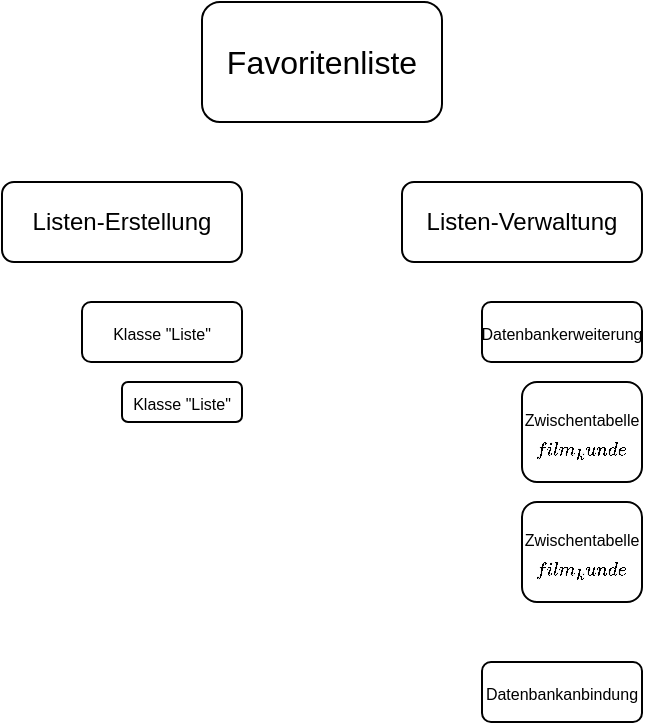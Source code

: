 <mxfile>
    <diagram id="lZoz5U1LaBPLiwKmBDIt" name="Page-1">
        <mxGraphModel dx="965" dy="542" grid="1" gridSize="10" guides="1" tooltips="1" connect="1" arrows="1" fold="1" page="1" pageScale="1" pageWidth="3300" pageHeight="2339" math="0" shadow="0">
            <root>
                <mxCell id="0"/>
                <mxCell id="1" parent="0"/>
                <mxCell id="2" value="&lt;font style=&quot;font-size: 16px;&quot;&gt;Favoritenliste&lt;/font&gt;" style="rounded=1;whiteSpace=wrap;html=1;" vertex="1" parent="1">
                    <mxGeometry x="940" y="210" width="120" height="60" as="geometry"/>
                </mxCell>
                <mxCell id="3" value="Listen-Verwaltung" style="rounded=1;whiteSpace=wrap;html=1;" vertex="1" parent="1">
                    <mxGeometry x="1040" y="300" width="120" height="40" as="geometry"/>
                </mxCell>
                <mxCell id="4" value="Listen-Erstellung" style="rounded=1;whiteSpace=wrap;html=1;" vertex="1" parent="1">
                    <mxGeometry x="840" y="300" width="120" height="40" as="geometry"/>
                </mxCell>
                <mxCell id="5" value="&lt;font style=&quot;font-size: 8px;&quot;&gt;Datenbankerweiterung&lt;/font&gt;" style="rounded=1;whiteSpace=wrap;html=1;" vertex="1" parent="1">
                    <mxGeometry x="1080" y="360" width="80" height="30" as="geometry"/>
                </mxCell>
                <mxCell id="6" value="&lt;font style=&quot;font-size: 8px;&quot;&gt;Klasse &quot;Liste&quot;&lt;/font&gt;" style="rounded=1;whiteSpace=wrap;html=1;" vertex="1" parent="1">
                    <mxGeometry x="880" y="360" width="80" height="30" as="geometry"/>
                </mxCell>
                <mxCell id="7" value="&lt;font style=&quot;font-size: 8px;&quot;&gt;Datenbankanbindung&lt;/font&gt;" style="rounded=1;whiteSpace=wrap;html=1;" vertex="1" parent="1">
                    <mxGeometry x="1080" y="540" width="80" height="30" as="geometry"/>
                </mxCell>
                <mxCell id="8" value="&lt;font style=&quot;font-size: 8px;&quot;&gt;Klasse &quot;Liste&quot;&lt;/font&gt;" style="rounded=1;whiteSpace=wrap;html=1;" vertex="1" parent="1">
                    <mxGeometry x="900" y="400" width="60" height="20" as="geometry"/>
                </mxCell>
                <mxCell id="9" value="&lt;font style=&quot;font-size: 8px;&quot;&gt;Zwischentabelle `film_kunde`&lt;br&gt;&lt;/font&gt;" style="rounded=1;whiteSpace=wrap;html=1;" vertex="1" parent="1">
                    <mxGeometry x="1100" y="400" width="60" height="50" as="geometry"/>
                </mxCell>
                <mxCell id="10" value="&lt;font style=&quot;font-size: 8px;&quot;&gt;Zwischentabelle `film_kunde`&lt;br&gt;&lt;/font&gt;" style="rounded=1;whiteSpace=wrap;html=1;" vertex="1" parent="1">
                    <mxGeometry x="1100" y="460" width="60" height="50" as="geometry"/>
                </mxCell>
            </root>
        </mxGraphModel>
    </diagram>
</mxfile>